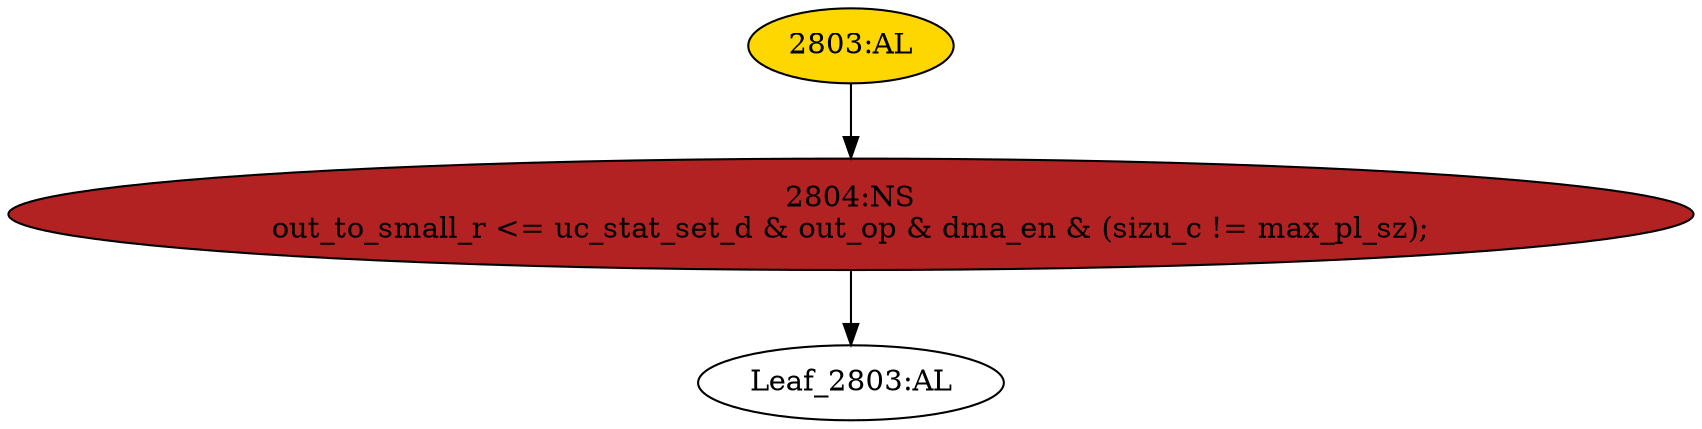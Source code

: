 strict digraph "" {
	node [label="\N"];
	"2803:AL"	 [ast="<pyverilog.vparser.ast.Always object at 0x7f13b5542dd0>",
		clk_sens=True,
		fillcolor=gold,
		label="2803:AL",
		sens="['clk']",
		statements="[]",
		style=filled,
		typ=Always,
		use_var="['uc_stat_set_d', 'dma_en', 'out_op', 'max_pl_sz', 'sizu_c']"];
	"2804:NS"	 [ast="<pyverilog.vparser.ast.NonblockingSubstitution object at 0x7f13b5542ed0>",
		fillcolor=firebrick,
		label="2804:NS
out_to_small_r <= uc_stat_set_d & out_op & dma_en & (sizu_c != max_pl_sz);",
		statements="[<pyverilog.vparser.ast.NonblockingSubstitution object at 0x7f13b5542ed0>]",
		style=filled,
		typ=NonblockingSubstitution];
	"2803:AL" -> "2804:NS"	 [cond="[]",
		lineno=None];
	"Leaf_2803:AL"	 [def_var="['out_to_small_r']",
		label="Leaf_2803:AL"];
	"2804:NS" -> "Leaf_2803:AL"	 [cond="[]",
		lineno=None];
}
